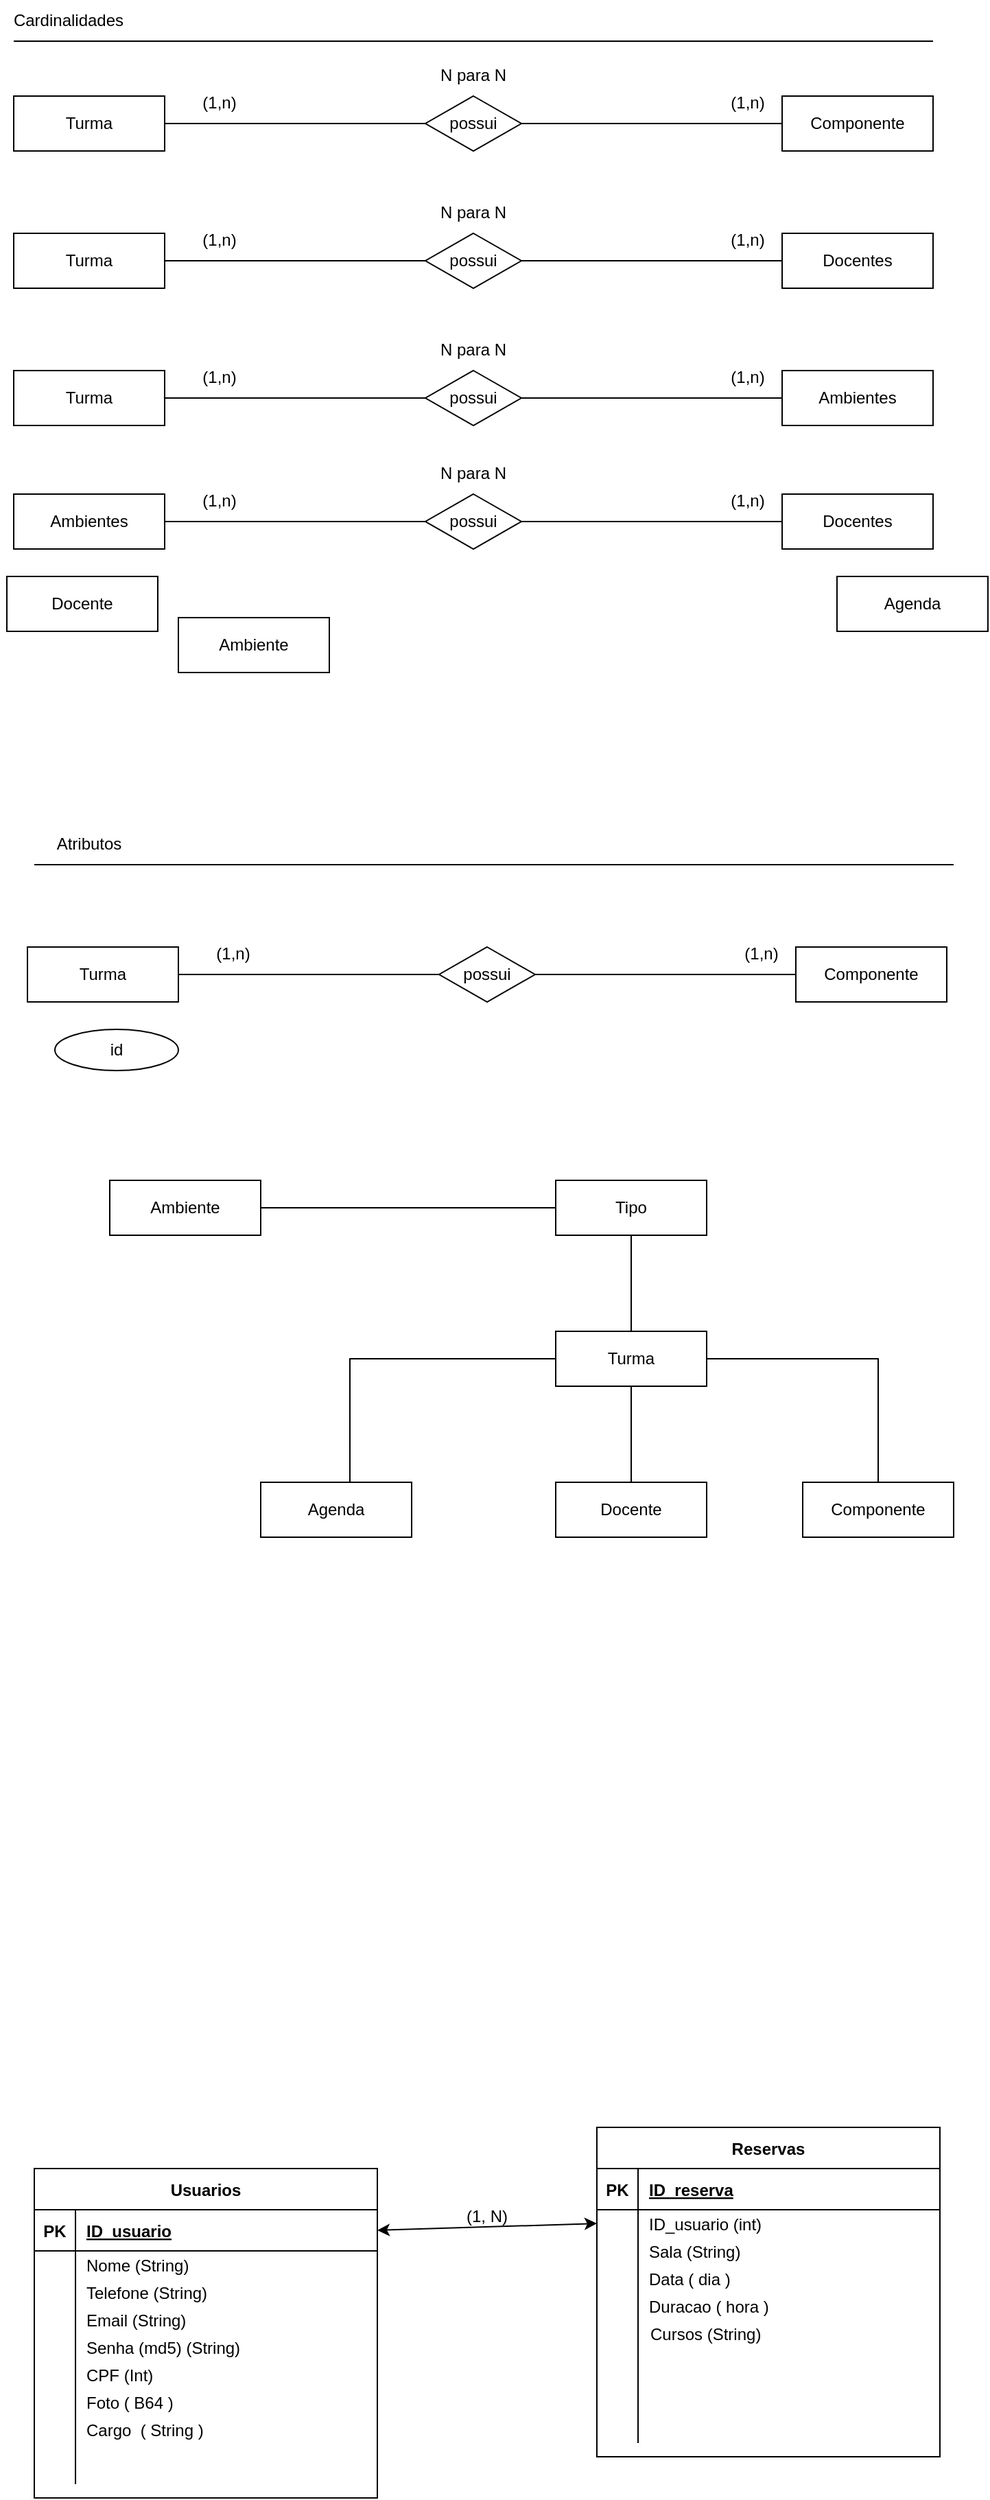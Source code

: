 <mxfile version="17.1.2" type="device"><diagram id="R2lEEEUBdFMjLlhIrx00" name="Page-1"><mxGraphModel dx="1422" dy="-306" grid="1" gridSize="10" guides="1" tooltips="1" connect="1" arrows="1" fold="1" page="1" pageScale="1" pageWidth="850" pageHeight="1100" math="0" shadow="0" extFonts="Permanent Marker^https://fonts.googleapis.com/css?family=Permanent+Marker"><root><mxCell id="0"/><mxCell id="1" parent="0"/><mxCell id="C-vyLk0tnHw3VtMMgP7b-23" value="Usuarios" style="shape=table;startSize=30;container=1;collapsible=1;childLayout=tableLayout;fixedRows=1;rowLines=0;fontStyle=1;align=center;resizeLast=1;" parent="1" vertex="1"><mxGeometry x="95" y="2750" width="250" height="240" as="geometry"/></mxCell><mxCell id="C-vyLk0tnHw3VtMMgP7b-24" value="" style="shape=partialRectangle;collapsible=0;dropTarget=0;pointerEvents=0;fillColor=none;points=[[0,0.5],[1,0.5]];portConstraint=eastwest;top=0;left=0;right=0;bottom=1;" parent="C-vyLk0tnHw3VtMMgP7b-23" vertex="1"><mxGeometry y="30" width="250" height="30" as="geometry"/></mxCell><mxCell id="C-vyLk0tnHw3VtMMgP7b-25" value="PK" style="shape=partialRectangle;overflow=hidden;connectable=0;fillColor=none;top=0;left=0;bottom=0;right=0;fontStyle=1;" parent="C-vyLk0tnHw3VtMMgP7b-24" vertex="1"><mxGeometry width="30" height="30" as="geometry"><mxRectangle width="30" height="30" as="alternateBounds"/></mxGeometry></mxCell><mxCell id="C-vyLk0tnHw3VtMMgP7b-26" value="ID_usuario" style="shape=partialRectangle;overflow=hidden;connectable=0;fillColor=none;top=0;left=0;bottom=0;right=0;align=left;spacingLeft=6;fontStyle=5;" parent="C-vyLk0tnHw3VtMMgP7b-24" vertex="1"><mxGeometry x="30" width="220" height="30" as="geometry"><mxRectangle width="220" height="30" as="alternateBounds"/></mxGeometry></mxCell><mxCell id="C-vyLk0tnHw3VtMMgP7b-27" value="" style="shape=partialRectangle;collapsible=0;dropTarget=0;pointerEvents=0;fillColor=none;points=[[0,0.5],[1,0.5]];portConstraint=eastwest;top=0;left=0;right=0;bottom=0;" parent="C-vyLk0tnHw3VtMMgP7b-23" vertex="1"><mxGeometry y="60" width="250" height="20" as="geometry"/></mxCell><mxCell id="C-vyLk0tnHw3VtMMgP7b-28" value="" style="shape=partialRectangle;overflow=hidden;connectable=0;fillColor=none;top=0;left=0;bottom=0;right=0;" parent="C-vyLk0tnHw3VtMMgP7b-27" vertex="1"><mxGeometry width="30" height="20" as="geometry"><mxRectangle width="30" height="20" as="alternateBounds"/></mxGeometry></mxCell><mxCell id="C-vyLk0tnHw3VtMMgP7b-29" value="Nome (String) " style="shape=partialRectangle;overflow=hidden;connectable=0;fillColor=none;top=0;left=0;bottom=0;right=0;align=left;spacingLeft=6;" parent="C-vyLk0tnHw3VtMMgP7b-27" vertex="1"><mxGeometry x="30" width="220" height="20" as="geometry"><mxRectangle width="220" height="20" as="alternateBounds"/></mxGeometry></mxCell><mxCell id="PDxZUHT4mf2msxipT_Td-1" value="" style="endArrow=none;html=1;rounded=0;" parent="1" edge="1"><mxGeometry width="50" height="50" relative="1" as="geometry"><mxPoint x="125" y="2980" as="sourcePoint"/><mxPoint x="125" y="2820" as="targetPoint"/></mxGeometry></mxCell><mxCell id="PDxZUHT4mf2msxipT_Td-2" value="Telefone (String)" style="shape=partialRectangle;overflow=hidden;connectable=0;fillColor=none;top=0;left=0;bottom=0;right=0;align=left;spacingLeft=6;" parent="1" vertex="1"><mxGeometry x="125" y="2830" width="220" height="20" as="geometry"><mxRectangle width="220" height="20" as="alternateBounds"/></mxGeometry></mxCell><mxCell id="PDxZUHT4mf2msxipT_Td-3" value="Email (String)" style="shape=partialRectangle;overflow=hidden;connectable=0;fillColor=none;top=0;left=0;bottom=0;right=0;align=left;spacingLeft=6;" parent="1" vertex="1"><mxGeometry x="125" y="2850" width="220" height="20" as="geometry"><mxRectangle width="220" height="20" as="alternateBounds"/></mxGeometry></mxCell><mxCell id="PDxZUHT4mf2msxipT_Td-4" value="Senha (md5) (String)" style="shape=partialRectangle;overflow=hidden;connectable=0;fillColor=none;top=0;left=0;bottom=0;right=0;align=left;spacingLeft=6;" parent="1" vertex="1"><mxGeometry x="125" y="2870" width="220" height="20" as="geometry"><mxRectangle width="220" height="20" as="alternateBounds"/></mxGeometry></mxCell><mxCell id="PDxZUHT4mf2msxipT_Td-5" value="CPF (Int)" style="shape=partialRectangle;overflow=hidden;connectable=0;fillColor=none;top=0;left=0;bottom=0;right=0;align=left;spacingLeft=6;" parent="1" vertex="1"><mxGeometry x="125" y="2890" width="220" height="20" as="geometry"><mxRectangle width="220" height="20" as="alternateBounds"/></mxGeometry></mxCell><mxCell id="PDxZUHT4mf2msxipT_Td-6" value="Foto ( B64 )" style="shape=partialRectangle;overflow=hidden;connectable=0;fillColor=none;top=0;left=0;bottom=0;right=0;align=left;spacingLeft=6;" parent="1" vertex="1"><mxGeometry x="125" y="2910" width="220" height="20" as="geometry"><mxRectangle width="220" height="20" as="alternateBounds"/></mxGeometry></mxCell><mxCell id="v55q1aj4gheJOXr1z3OQ-1" value="Reservas" style="shape=table;startSize=30;container=1;collapsible=1;childLayout=tableLayout;fixedRows=1;rowLines=0;fontStyle=1;align=center;resizeLast=1;" parent="1" vertex="1"><mxGeometry x="505" y="2720" width="250" height="240" as="geometry"/></mxCell><mxCell id="v55q1aj4gheJOXr1z3OQ-2" value="" style="shape=partialRectangle;collapsible=0;dropTarget=0;pointerEvents=0;fillColor=none;points=[[0,0.5],[1,0.5]];portConstraint=eastwest;top=0;left=0;right=0;bottom=1;" parent="v55q1aj4gheJOXr1z3OQ-1" vertex="1"><mxGeometry y="30" width="250" height="30" as="geometry"/></mxCell><mxCell id="v55q1aj4gheJOXr1z3OQ-3" value="PK" style="shape=partialRectangle;overflow=hidden;connectable=0;fillColor=none;top=0;left=0;bottom=0;right=0;fontStyle=1;" parent="v55q1aj4gheJOXr1z3OQ-2" vertex="1"><mxGeometry width="30" height="30" as="geometry"><mxRectangle width="30" height="30" as="alternateBounds"/></mxGeometry></mxCell><mxCell id="v55q1aj4gheJOXr1z3OQ-4" value="ID_reserva" style="shape=partialRectangle;overflow=hidden;connectable=0;fillColor=none;top=0;left=0;bottom=0;right=0;align=left;spacingLeft=6;fontStyle=5;" parent="v55q1aj4gheJOXr1z3OQ-2" vertex="1"><mxGeometry x="30" width="220" height="30" as="geometry"><mxRectangle width="220" height="30" as="alternateBounds"/></mxGeometry></mxCell><mxCell id="v55q1aj4gheJOXr1z3OQ-5" value="" style="shape=partialRectangle;collapsible=0;dropTarget=0;pointerEvents=0;fillColor=none;points=[[0,0.5],[1,0.5]];portConstraint=eastwest;top=0;left=0;right=0;bottom=0;" parent="v55q1aj4gheJOXr1z3OQ-1" vertex="1"><mxGeometry y="60" width="250" height="20" as="geometry"/></mxCell><mxCell id="v55q1aj4gheJOXr1z3OQ-6" value="" style="shape=partialRectangle;overflow=hidden;connectable=0;fillColor=none;top=0;left=0;bottom=0;right=0;" parent="v55q1aj4gheJOXr1z3OQ-5" vertex="1"><mxGeometry width="30" height="20" as="geometry"><mxRectangle width="30" height="20" as="alternateBounds"/></mxGeometry></mxCell><mxCell id="v55q1aj4gheJOXr1z3OQ-7" value="ID_usuario (int)" style="shape=partialRectangle;overflow=hidden;connectable=0;fillColor=none;top=0;left=0;bottom=0;right=0;align=left;spacingLeft=6;" parent="v55q1aj4gheJOXr1z3OQ-5" vertex="1"><mxGeometry x="30" width="220" height="20" as="geometry"><mxRectangle width="220" height="20" as="alternateBounds"/></mxGeometry></mxCell><mxCell id="v55q1aj4gheJOXr1z3OQ-8" value="" style="endArrow=none;html=1;rounded=0;" parent="1" edge="1"><mxGeometry width="50" height="50" relative="1" as="geometry"><mxPoint x="535" y="2950" as="sourcePoint"/><mxPoint x="535" y="2790" as="targetPoint"/></mxGeometry></mxCell><mxCell id="v55q1aj4gheJOXr1z3OQ-9" value="Sala (String)" style="shape=partialRectangle;overflow=hidden;connectable=0;fillColor=none;top=0;left=0;bottom=0;right=0;align=left;spacingLeft=6;" parent="1" vertex="1"><mxGeometry x="535" y="2800" width="220" height="20" as="geometry"><mxRectangle width="220" height="20" as="alternateBounds"/></mxGeometry></mxCell><mxCell id="v55q1aj4gheJOXr1z3OQ-10" value="Data ( dia )" style="shape=partialRectangle;overflow=hidden;connectable=0;fillColor=none;top=0;left=0;bottom=0;right=0;align=left;spacingLeft=6;" parent="1" vertex="1"><mxGeometry x="535" y="2820" width="220" height="20" as="geometry"><mxRectangle width="220" height="20" as="alternateBounds"/></mxGeometry></mxCell><mxCell id="v55q1aj4gheJOXr1z3OQ-11" value="Duracao ( hora )" style="shape=partialRectangle;overflow=hidden;connectable=0;fillColor=none;top=0;left=0;bottom=0;right=0;align=left;spacingLeft=6;" parent="1" vertex="1"><mxGeometry x="535" y="2840" width="220" height="20" as="geometry"><mxRectangle width="220" height="20" as="alternateBounds"/></mxGeometry></mxCell><mxCell id="v55q1aj4gheJOXr1z3OQ-13" value="" style="shape=partialRectangle;overflow=hidden;connectable=0;fillColor=none;top=0;left=0;bottom=0;right=0;align=left;spacingLeft=6;" parent="1" vertex="1"><mxGeometry x="535" y="2880" width="220" height="20" as="geometry"><mxRectangle width="220" height="20" as="alternateBounds"/></mxGeometry></mxCell><mxCell id="MmkzaNPQxtEB7wkym203-5" value="" style="endArrow=classic;startArrow=classic;html=1;rounded=0;entryX=0;entryY=0.5;entryDx=0;entryDy=0;exitX=1;exitY=0.5;exitDx=0;exitDy=0;" parent="1" source="C-vyLk0tnHw3VtMMgP7b-24" target="v55q1aj4gheJOXr1z3OQ-5" edge="1"><mxGeometry width="50" height="50" relative="1" as="geometry"><mxPoint x="395" y="2770" as="sourcePoint"/><mxPoint x="445" y="2720" as="targetPoint"/></mxGeometry></mxCell><mxCell id="MmkzaNPQxtEB7wkym203-6" value="Cargo  ( String ) " style="shape=partialRectangle;overflow=hidden;connectable=0;fillColor=none;top=0;left=0;bottom=0;right=0;align=left;spacingLeft=6;" parent="1" vertex="1"><mxGeometry x="125" y="2930" width="220" height="20" as="geometry"><mxRectangle width="220" height="20" as="alternateBounds"/></mxGeometry></mxCell><mxCell id="MmkzaNPQxtEB7wkym203-7" value="(1, N)" style="text;html=1;strokeColor=none;fillColor=none;align=center;verticalAlign=middle;whiteSpace=wrap;rounded=0;" parent="1" vertex="1"><mxGeometry x="395" y="2770" width="60" height="30" as="geometry"/></mxCell><mxCell id="tUBhaiv1BCR9FJ9BFLU0-1" value="Cursos (String)" style="shape=partialRectangle;overflow=hidden;connectable=0;fillColor=none;top=0;left=0;bottom=0;right=0;align=left;spacingLeft=6;" vertex="1" parent="1"><mxGeometry x="536" y="2860" width="219" height="20" as="geometry"><mxRectangle width="220" height="20" as="alternateBounds"/></mxGeometry></mxCell><mxCell id="tUBhaiv1BCR9FJ9BFLU0-2" value="Turma" style="rounded=0;whiteSpace=wrap;html=1;" vertex="1" parent="1"><mxGeometry x="80" y="1240" width="110" height="40" as="geometry"/></mxCell><mxCell id="tUBhaiv1BCR9FJ9BFLU0-3" value="Componente" style="rounded=0;whiteSpace=wrap;html=1;" vertex="1" parent="1"><mxGeometry x="640" y="1240" width="110" height="40" as="geometry"/></mxCell><mxCell id="tUBhaiv1BCR9FJ9BFLU0-4" value="Docente" style="rounded=0;whiteSpace=wrap;html=1;" vertex="1" parent="1"><mxGeometry x="75" y="1590" width="110" height="40" as="geometry"/></mxCell><mxCell id="tUBhaiv1BCR9FJ9BFLU0-5" value="Ambiente" style="rounded=0;whiteSpace=wrap;html=1;" vertex="1" parent="1"><mxGeometry x="200" y="1620" width="110" height="40" as="geometry"/></mxCell><mxCell id="tUBhaiv1BCR9FJ9BFLU0-6" value="Agenda" style="rounded=0;whiteSpace=wrap;html=1;" vertex="1" parent="1"><mxGeometry x="680" y="1590" width="110" height="40" as="geometry"/></mxCell><mxCell id="tUBhaiv1BCR9FJ9BFLU0-7" value="Cardinalidades" style="text;html=1;strokeColor=none;fillColor=none;align=center;verticalAlign=middle;whiteSpace=wrap;rounded=0;" vertex="1" parent="1"><mxGeometry x="70" y="1170" width="100" height="30" as="geometry"/></mxCell><mxCell id="tUBhaiv1BCR9FJ9BFLU0-9" value="" style="endArrow=none;html=1;rounded=0;" edge="1" parent="1"><mxGeometry width="50" height="50" relative="1" as="geometry"><mxPoint x="80" y="1200" as="sourcePoint"/><mxPoint x="750" y="1200" as="targetPoint"/></mxGeometry></mxCell><mxCell id="tUBhaiv1BCR9FJ9BFLU0-11" style="edgeStyle=orthogonalEdgeStyle;rounded=0;orthogonalLoop=1;jettySize=auto;html=1;exitX=0;exitY=0.5;exitDx=0;exitDy=0;entryX=1;entryY=0.5;entryDx=0;entryDy=0;endArrow=none;endFill=0;" edge="1" parent="1" source="tUBhaiv1BCR9FJ9BFLU0-10" target="tUBhaiv1BCR9FJ9BFLU0-2"><mxGeometry relative="1" as="geometry"/></mxCell><mxCell id="tUBhaiv1BCR9FJ9BFLU0-12" style="edgeStyle=orthogonalEdgeStyle;rounded=0;orthogonalLoop=1;jettySize=auto;html=1;exitX=1;exitY=0.5;exitDx=0;exitDy=0;entryX=0;entryY=0.5;entryDx=0;entryDy=0;endArrow=none;endFill=0;" edge="1" parent="1" source="tUBhaiv1BCR9FJ9BFLU0-10" target="tUBhaiv1BCR9FJ9BFLU0-3"><mxGeometry relative="1" as="geometry"/></mxCell><mxCell id="tUBhaiv1BCR9FJ9BFLU0-10" value="possui" style="rhombus;whiteSpace=wrap;html=1;" vertex="1" parent="1"><mxGeometry x="380" y="1240" width="70" height="40" as="geometry"/></mxCell><mxCell id="tUBhaiv1BCR9FJ9BFLU0-13" value="(1,n)" style="text;html=1;strokeColor=none;fillColor=none;align=center;verticalAlign=middle;whiteSpace=wrap;rounded=0;" vertex="1" parent="1"><mxGeometry x="585" y="1230" width="60" height="30" as="geometry"/></mxCell><mxCell id="tUBhaiv1BCR9FJ9BFLU0-14" value="(1,n)" style="text;html=1;strokeColor=none;fillColor=none;align=center;verticalAlign=middle;whiteSpace=wrap;rounded=0;" vertex="1" parent="1"><mxGeometry x="200" y="1230" width="60" height="30" as="geometry"/></mxCell><mxCell id="tUBhaiv1BCR9FJ9BFLU0-15" value="N para N" style="text;html=1;strokeColor=none;fillColor=none;align=center;verticalAlign=middle;whiteSpace=wrap;rounded=0;" vertex="1" parent="1"><mxGeometry x="385" y="1210" width="60" height="30" as="geometry"/></mxCell><mxCell id="tUBhaiv1BCR9FJ9BFLU0-16" value="Turma" style="rounded=0;whiteSpace=wrap;html=1;" vertex="1" parent="1"><mxGeometry x="80" y="1340" width="110" height="40" as="geometry"/></mxCell><mxCell id="tUBhaiv1BCR9FJ9BFLU0-17" value="Docentes" style="rounded=0;whiteSpace=wrap;html=1;" vertex="1" parent="1"><mxGeometry x="640" y="1340" width="110" height="40" as="geometry"/></mxCell><mxCell id="tUBhaiv1BCR9FJ9BFLU0-18" style="edgeStyle=orthogonalEdgeStyle;rounded=0;orthogonalLoop=1;jettySize=auto;html=1;exitX=0;exitY=0.5;exitDx=0;exitDy=0;entryX=1;entryY=0.5;entryDx=0;entryDy=0;endArrow=none;endFill=0;" edge="1" source="tUBhaiv1BCR9FJ9BFLU0-20" target="tUBhaiv1BCR9FJ9BFLU0-16" parent="1"><mxGeometry relative="1" as="geometry"/></mxCell><mxCell id="tUBhaiv1BCR9FJ9BFLU0-19" style="edgeStyle=orthogonalEdgeStyle;rounded=0;orthogonalLoop=1;jettySize=auto;html=1;exitX=1;exitY=0.5;exitDx=0;exitDy=0;entryX=0;entryY=0.5;entryDx=0;entryDy=0;endArrow=none;endFill=0;" edge="1" source="tUBhaiv1BCR9FJ9BFLU0-20" target="tUBhaiv1BCR9FJ9BFLU0-17" parent="1"><mxGeometry relative="1" as="geometry"/></mxCell><mxCell id="tUBhaiv1BCR9FJ9BFLU0-20" value="possui" style="rhombus;whiteSpace=wrap;html=1;" vertex="1" parent="1"><mxGeometry x="380" y="1340" width="70" height="40" as="geometry"/></mxCell><mxCell id="tUBhaiv1BCR9FJ9BFLU0-21" value="(1,n)" style="text;html=1;strokeColor=none;fillColor=none;align=center;verticalAlign=middle;whiteSpace=wrap;rounded=0;" vertex="1" parent="1"><mxGeometry x="585" y="1330" width="60" height="30" as="geometry"/></mxCell><mxCell id="tUBhaiv1BCR9FJ9BFLU0-22" value="(1,n)" style="text;html=1;strokeColor=none;fillColor=none;align=center;verticalAlign=middle;whiteSpace=wrap;rounded=0;" vertex="1" parent="1"><mxGeometry x="200" y="1330" width="60" height="30" as="geometry"/></mxCell><mxCell id="tUBhaiv1BCR9FJ9BFLU0-23" value="N para N" style="text;html=1;strokeColor=none;fillColor=none;align=center;verticalAlign=middle;whiteSpace=wrap;rounded=0;" vertex="1" parent="1"><mxGeometry x="385" y="1310" width="60" height="30" as="geometry"/></mxCell><mxCell id="tUBhaiv1BCR9FJ9BFLU0-24" value="Atributos" style="text;html=1;strokeColor=none;fillColor=none;align=center;verticalAlign=middle;whiteSpace=wrap;rounded=0;" vertex="1" parent="1"><mxGeometry x="85" y="1770" width="100" height="30" as="geometry"/></mxCell><mxCell id="tUBhaiv1BCR9FJ9BFLU0-25" value="" style="endArrow=none;html=1;rounded=0;" edge="1" parent="1"><mxGeometry width="50" height="50" relative="1" as="geometry"><mxPoint x="95" y="1800" as="sourcePoint"/><mxPoint x="765" y="1800" as="targetPoint"/></mxGeometry></mxCell><mxCell id="tUBhaiv1BCR9FJ9BFLU0-26" value="Turma" style="rounded=0;whiteSpace=wrap;html=1;" vertex="1" parent="1"><mxGeometry x="90" y="1860" width="110" height="40" as="geometry"/></mxCell><mxCell id="tUBhaiv1BCR9FJ9BFLU0-27" value="Componente" style="rounded=0;whiteSpace=wrap;html=1;" vertex="1" parent="1"><mxGeometry x="650" y="1860" width="110" height="40" as="geometry"/></mxCell><mxCell id="tUBhaiv1BCR9FJ9BFLU0-28" style="edgeStyle=orthogonalEdgeStyle;rounded=0;orthogonalLoop=1;jettySize=auto;html=1;exitX=0;exitY=0.5;exitDx=0;exitDy=0;entryX=1;entryY=0.5;entryDx=0;entryDy=0;endArrow=none;endFill=0;" edge="1" source="tUBhaiv1BCR9FJ9BFLU0-30" target="tUBhaiv1BCR9FJ9BFLU0-26" parent="1"><mxGeometry relative="1" as="geometry"/></mxCell><mxCell id="tUBhaiv1BCR9FJ9BFLU0-29" style="edgeStyle=orthogonalEdgeStyle;rounded=0;orthogonalLoop=1;jettySize=auto;html=1;exitX=1;exitY=0.5;exitDx=0;exitDy=0;entryX=0;entryY=0.5;entryDx=0;entryDy=0;endArrow=none;endFill=0;" edge="1" source="tUBhaiv1BCR9FJ9BFLU0-30" target="tUBhaiv1BCR9FJ9BFLU0-27" parent="1"><mxGeometry relative="1" as="geometry"/></mxCell><mxCell id="tUBhaiv1BCR9FJ9BFLU0-30" value="possui" style="rhombus;whiteSpace=wrap;html=1;" vertex="1" parent="1"><mxGeometry x="390" y="1860" width="70" height="40" as="geometry"/></mxCell><mxCell id="tUBhaiv1BCR9FJ9BFLU0-31" value="(1,n)" style="text;html=1;strokeColor=none;fillColor=none;align=center;verticalAlign=middle;whiteSpace=wrap;rounded=0;" vertex="1" parent="1"><mxGeometry x="595" y="1850" width="60" height="30" as="geometry"/></mxCell><mxCell id="tUBhaiv1BCR9FJ9BFLU0-32" value="(1,n)" style="text;html=1;strokeColor=none;fillColor=none;align=center;verticalAlign=middle;whiteSpace=wrap;rounded=0;" vertex="1" parent="1"><mxGeometry x="210" y="1850" width="60" height="30" as="geometry"/></mxCell><mxCell id="tUBhaiv1BCR9FJ9BFLU0-35" value="id" style="ellipse;whiteSpace=wrap;html=1;" vertex="1" parent="1"><mxGeometry x="110" y="1920" width="90" height="30" as="geometry"/></mxCell><mxCell id="tUBhaiv1BCR9FJ9BFLU0-44" value="Ambientes" style="rounded=0;whiteSpace=wrap;html=1;" vertex="1" parent="1"><mxGeometry x="80" y="1530" width="110" height="40" as="geometry"/></mxCell><mxCell id="tUBhaiv1BCR9FJ9BFLU0-45" value="Docentes" style="rounded=0;whiteSpace=wrap;html=1;" vertex="1" parent="1"><mxGeometry x="640" y="1530" width="110" height="40" as="geometry"/></mxCell><mxCell id="tUBhaiv1BCR9FJ9BFLU0-46" style="edgeStyle=orthogonalEdgeStyle;rounded=0;orthogonalLoop=1;jettySize=auto;html=1;exitX=0;exitY=0.5;exitDx=0;exitDy=0;entryX=1;entryY=0.5;entryDx=0;entryDy=0;endArrow=none;endFill=0;" edge="1" source="tUBhaiv1BCR9FJ9BFLU0-48" target="tUBhaiv1BCR9FJ9BFLU0-44" parent="1"><mxGeometry relative="1" as="geometry"/></mxCell><mxCell id="tUBhaiv1BCR9FJ9BFLU0-47" style="edgeStyle=orthogonalEdgeStyle;rounded=0;orthogonalLoop=1;jettySize=auto;html=1;exitX=1;exitY=0.5;exitDx=0;exitDy=0;entryX=0;entryY=0.5;entryDx=0;entryDy=0;endArrow=none;endFill=0;" edge="1" source="tUBhaiv1BCR9FJ9BFLU0-48" target="tUBhaiv1BCR9FJ9BFLU0-45" parent="1"><mxGeometry relative="1" as="geometry"/></mxCell><mxCell id="tUBhaiv1BCR9FJ9BFLU0-48" value="possui" style="rhombus;whiteSpace=wrap;html=1;" vertex="1" parent="1"><mxGeometry x="380" y="1530" width="70" height="40" as="geometry"/></mxCell><mxCell id="tUBhaiv1BCR9FJ9BFLU0-49" value="(1,n)" style="text;html=1;strokeColor=none;fillColor=none;align=center;verticalAlign=middle;whiteSpace=wrap;rounded=0;" vertex="1" parent="1"><mxGeometry x="585" y="1520" width="60" height="30" as="geometry"/></mxCell><mxCell id="tUBhaiv1BCR9FJ9BFLU0-50" value="(1,n)" style="text;html=1;strokeColor=none;fillColor=none;align=center;verticalAlign=middle;whiteSpace=wrap;rounded=0;" vertex="1" parent="1"><mxGeometry x="200" y="1520" width="60" height="30" as="geometry"/></mxCell><mxCell id="tUBhaiv1BCR9FJ9BFLU0-51" value="N para N" style="text;html=1;strokeColor=none;fillColor=none;align=center;verticalAlign=middle;whiteSpace=wrap;rounded=0;" vertex="1" parent="1"><mxGeometry x="385" y="1500" width="60" height="30" as="geometry"/></mxCell><mxCell id="tUBhaiv1BCR9FJ9BFLU0-52" value="Turma" style="rounded=0;whiteSpace=wrap;html=1;" vertex="1" parent="1"><mxGeometry x="80" y="1440" width="110" height="40" as="geometry"/></mxCell><mxCell id="tUBhaiv1BCR9FJ9BFLU0-53" value="Ambientes" style="rounded=0;whiteSpace=wrap;html=1;" vertex="1" parent="1"><mxGeometry x="640" y="1440" width="110" height="40" as="geometry"/></mxCell><mxCell id="tUBhaiv1BCR9FJ9BFLU0-54" style="edgeStyle=orthogonalEdgeStyle;rounded=0;orthogonalLoop=1;jettySize=auto;html=1;exitX=0;exitY=0.5;exitDx=0;exitDy=0;entryX=1;entryY=0.5;entryDx=0;entryDy=0;endArrow=none;endFill=0;" edge="1" source="tUBhaiv1BCR9FJ9BFLU0-56" target="tUBhaiv1BCR9FJ9BFLU0-52" parent="1"><mxGeometry relative="1" as="geometry"/></mxCell><mxCell id="tUBhaiv1BCR9FJ9BFLU0-55" style="edgeStyle=orthogonalEdgeStyle;rounded=0;orthogonalLoop=1;jettySize=auto;html=1;exitX=1;exitY=0.5;exitDx=0;exitDy=0;entryX=0;entryY=0.5;entryDx=0;entryDy=0;endArrow=none;endFill=0;" edge="1" source="tUBhaiv1BCR9FJ9BFLU0-56" target="tUBhaiv1BCR9FJ9BFLU0-53" parent="1"><mxGeometry relative="1" as="geometry"/></mxCell><mxCell id="tUBhaiv1BCR9FJ9BFLU0-56" value="possui" style="rhombus;whiteSpace=wrap;html=1;" vertex="1" parent="1"><mxGeometry x="380" y="1440" width="70" height="40" as="geometry"/></mxCell><mxCell id="tUBhaiv1BCR9FJ9BFLU0-57" value="(1,n)" style="text;html=1;strokeColor=none;fillColor=none;align=center;verticalAlign=middle;whiteSpace=wrap;rounded=0;" vertex="1" parent="1"><mxGeometry x="585" y="1430" width="60" height="30" as="geometry"/></mxCell><mxCell id="tUBhaiv1BCR9FJ9BFLU0-58" value="(1,n)" style="text;html=1;strokeColor=none;fillColor=none;align=center;verticalAlign=middle;whiteSpace=wrap;rounded=0;" vertex="1" parent="1"><mxGeometry x="200" y="1430" width="60" height="30" as="geometry"/></mxCell><mxCell id="tUBhaiv1BCR9FJ9BFLU0-59" value="N para N" style="text;html=1;strokeColor=none;fillColor=none;align=center;verticalAlign=middle;whiteSpace=wrap;rounded=0;" vertex="1" parent="1"><mxGeometry x="385" y="1410" width="60" height="30" as="geometry"/></mxCell><mxCell id="tUBhaiv1BCR9FJ9BFLU0-66" style="edgeStyle=orthogonalEdgeStyle;rounded=0;orthogonalLoop=1;jettySize=auto;html=1;entryX=0.5;entryY=0;entryDx=0;entryDy=0;endArrow=none;endFill=0;" edge="1" parent="1" source="tUBhaiv1BCR9FJ9BFLU0-60" target="tUBhaiv1BCR9FJ9BFLU0-64"><mxGeometry relative="1" as="geometry"/></mxCell><mxCell id="tUBhaiv1BCR9FJ9BFLU0-67" style="edgeStyle=orthogonalEdgeStyle;rounded=0;orthogonalLoop=1;jettySize=auto;html=1;exitX=1;exitY=0.5;exitDx=0;exitDy=0;endArrow=none;endFill=0;" edge="1" parent="1" source="tUBhaiv1BCR9FJ9BFLU0-60" target="tUBhaiv1BCR9FJ9BFLU0-62"><mxGeometry relative="1" as="geometry"/></mxCell><mxCell id="tUBhaiv1BCR9FJ9BFLU0-70" style="edgeStyle=orthogonalEdgeStyle;rounded=0;orthogonalLoop=1;jettySize=auto;html=1;entryX=0.591;entryY=0.05;entryDx=0;entryDy=0;entryPerimeter=0;endArrow=none;endFill=0;" edge="1" parent="1" source="tUBhaiv1BCR9FJ9BFLU0-60" target="tUBhaiv1BCR9FJ9BFLU0-63"><mxGeometry relative="1" as="geometry"/></mxCell><mxCell id="tUBhaiv1BCR9FJ9BFLU0-73" style="edgeStyle=orthogonalEdgeStyle;rounded=0;orthogonalLoop=1;jettySize=auto;html=1;entryX=0.5;entryY=1;entryDx=0;entryDy=0;endArrow=none;endFill=0;" edge="1" parent="1" source="tUBhaiv1BCR9FJ9BFLU0-60" target="tUBhaiv1BCR9FJ9BFLU0-65"><mxGeometry relative="1" as="geometry"/></mxCell><mxCell id="tUBhaiv1BCR9FJ9BFLU0-60" value="Turma" style="rounded=0;whiteSpace=wrap;html=1;" vertex="1" parent="1"><mxGeometry x="475" y="2140" width="110" height="40" as="geometry"/></mxCell><mxCell id="tUBhaiv1BCR9FJ9BFLU0-61" value="Ambiente" style="rounded=0;whiteSpace=wrap;html=1;" vertex="1" parent="1"><mxGeometry x="150" y="2030" width="110" height="40" as="geometry"/></mxCell><mxCell id="tUBhaiv1BCR9FJ9BFLU0-62" value="Componente" style="rounded=0;whiteSpace=wrap;html=1;" vertex="1" parent="1"><mxGeometry x="655" y="2250" width="110" height="40" as="geometry"/></mxCell><mxCell id="tUBhaiv1BCR9FJ9BFLU0-63" value="Agenda" style="rounded=0;whiteSpace=wrap;html=1;" vertex="1" parent="1"><mxGeometry x="260" y="2250" width="110" height="40" as="geometry"/></mxCell><mxCell id="tUBhaiv1BCR9FJ9BFLU0-64" value="Docente" style="rounded=0;whiteSpace=wrap;html=1;" vertex="1" parent="1"><mxGeometry x="475" y="2250" width="110" height="40" as="geometry"/></mxCell><mxCell id="tUBhaiv1BCR9FJ9BFLU0-69" style="edgeStyle=orthogonalEdgeStyle;rounded=0;orthogonalLoop=1;jettySize=auto;html=1;exitX=0;exitY=0.5;exitDx=0;exitDy=0;endArrow=none;endFill=0;" edge="1" parent="1" source="tUBhaiv1BCR9FJ9BFLU0-65" target="tUBhaiv1BCR9FJ9BFLU0-61"><mxGeometry relative="1" as="geometry"/></mxCell><mxCell id="tUBhaiv1BCR9FJ9BFLU0-65" value="Tipo" style="rounded=0;whiteSpace=wrap;html=1;" vertex="1" parent="1"><mxGeometry x="475" y="2030" width="110" height="40" as="geometry"/></mxCell></root></mxGraphModel></diagram></mxfile>